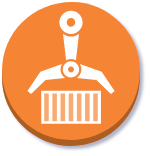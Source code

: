<mxfile type="MultiCloud">
	<diagram id="diagram_1" name="AWS components">
		<mxGraphModel dx="1015" dy="661" grid="1" gridSize="10" guides="1" tooltips="1" connect="1" arrows="1" fold="1" page="1" pageScale="1" pageWidth="850" pageHeight="1100" math="0" shadow="1">
			<root>
				<mxCell id="0"/>
				<mxCell id="1" parent="0"/>
				<mxCell id="vertex:ecr:ecr" value="" style="outlineConnect=0;dashed=0;verticalLabelPosition=bottom;verticalAlign=top;align=left;html=1;shape=mxgraph.aws3.ecr;fillColor=#F58534;gradientColor=none;" parent="1" vertex="1">
					<mxGeometry width="69" height="72" as="geometry"/>
				</mxCell>
			</root>
		</mxGraphModel>
	</diagram>
</mxfile>
